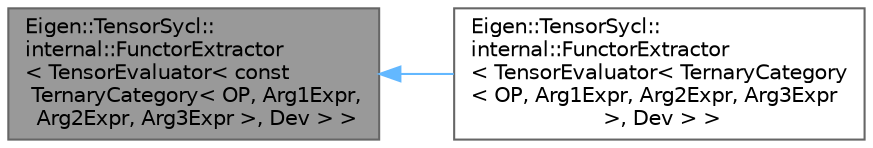 digraph "Eigen::TensorSycl::internal::FunctorExtractor&lt; TensorEvaluator&lt; const TernaryCategory&lt; OP, Arg1Expr, Arg2Expr, Arg3Expr &gt;, Dev &gt; &gt;"
{
 // LATEX_PDF_SIZE
  bgcolor="transparent";
  edge [fontname=Helvetica,fontsize=10,labelfontname=Helvetica,labelfontsize=10];
  node [fontname=Helvetica,fontsize=10,shape=box,height=0.2,width=0.4];
  rankdir="LR";
  Node1 [id="Node000001",label="Eigen::TensorSycl::\linternal::FunctorExtractor\l\< TensorEvaluator\< const\l TernaryCategory\< OP, Arg1Expr,\l Arg2Expr, Arg3Expr \>, Dev \> \>",height=0.2,width=0.4,color="gray40", fillcolor="grey60", style="filled", fontcolor="black",tooltip=" "];
  Node1 -> Node2 [id="edge2_Node000001_Node000002",dir="back",color="steelblue1",style="solid",tooltip=" "];
  Node2 [id="Node000002",label="Eigen::TensorSycl::\linternal::FunctorExtractor\l\< TensorEvaluator\< TernaryCategory\l\< OP, Arg1Expr, Arg2Expr, Arg3Expr\l \>, Dev \> \>",height=0.2,width=0.4,color="gray40", fillcolor="white", style="filled",URL="$struct_eigen_1_1_tensor_sycl_1_1internal_1_1_functor_extractor_3_01_tensor_evaluator_3_01_ternar809ac865e821d3c7c11f9cca9cc0a9e8.html",tooltip=" "];
}
